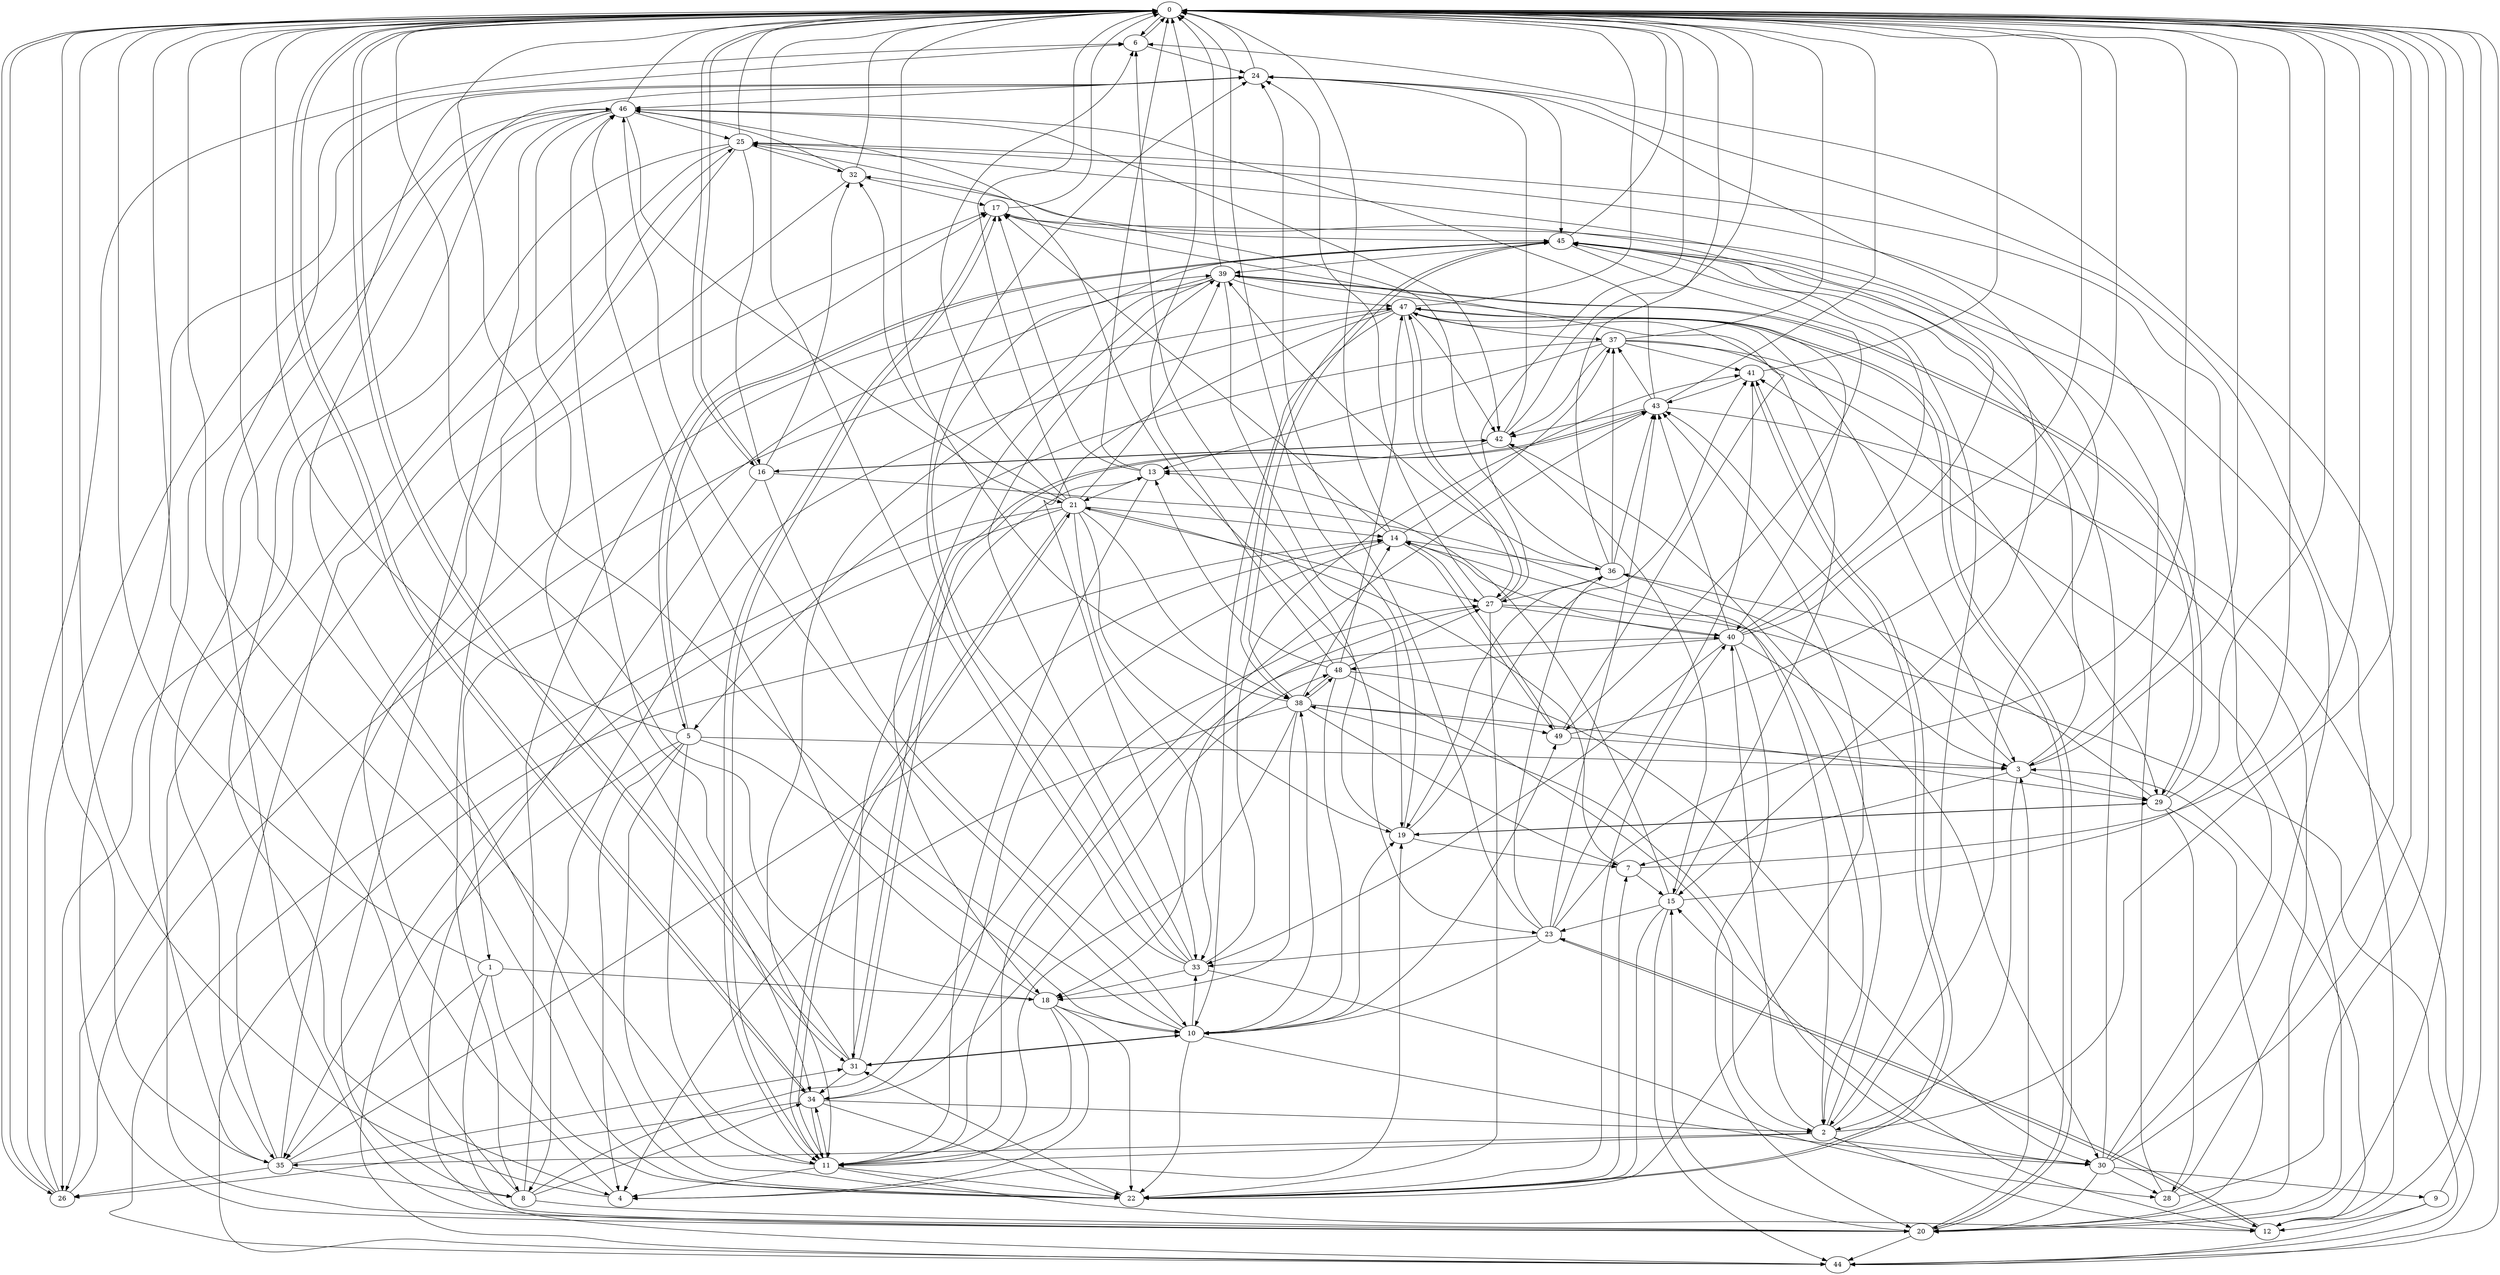 strict digraph "" {
	0	 [component_delay=3];
	6	 [component_delay=3];
	0 -> 6	 [wire_delay=1];
	16	 [component_delay=3];
	0 -> 16	 [wire_delay=1];
	26	 [component_delay=3];
	0 -> 26	 [wire_delay=1];
	31	 [component_delay=3];
	0 -> 31	 [wire_delay=1];
	34	 [component_delay=3];
	0 -> 34	 [wire_delay=1];
	1	 [component_delay=3];
	1 -> 0	 [wire_delay=1];
	18	 [component_delay=3];
	1 -> 18	 [wire_delay=1];
	22	 [component_delay=3];
	1 -> 22	 [wire_delay=1];
	35	 [component_delay=3];
	1 -> 35	 [wire_delay=1];
	44	 [component_delay=3];
	1 -> 44	 [wire_delay=1];
	2	 [component_delay=3];
	2 -> 0	 [wire_delay=1];
	11	 [component_delay=3];
	2 -> 11	 [wire_delay=1];
	12	 [component_delay=3];
	2 -> 12	 [wire_delay=1];
	24	 [component_delay=3];
	2 -> 24	 [wire_delay=1];
	30	 [component_delay=3];
	2 -> 30	 [wire_delay=1];
	2 -> 35	 [wire_delay=1];
	40	 [component_delay=3];
	2 -> 40	 [wire_delay=1];
	42	 [component_delay=3];
	2 -> 42	 [wire_delay=1];
	3	 [component_delay=3];
	3 -> 0	 [wire_delay=1];
	3 -> 2	 [wire_delay=1];
	7	 [component_delay=3];
	3 -> 7	 [wire_delay=1];
	29	 [component_delay=3];
	3 -> 29	 [wire_delay=1];
	43	 [component_delay=3];
	3 -> 43	 [wire_delay=1];
	45	 [component_delay=3];
	3 -> 45	 [wire_delay=1];
	4	 [component_delay=3];
	4 -> 0	 [wire_delay=1];
	17	 [component_delay=3];
	4 -> 17	 [wire_delay=1];
	19	 [component_delay=3];
	4 -> 19	 [wire_delay=1];
	5	 [component_delay=3];
	5 -> 0	 [wire_delay=1];
	5 -> 3	 [wire_delay=1];
	5 -> 4	 [wire_delay=1];
	10	 [component_delay=3];
	5 -> 10	 [wire_delay=1];
	5 -> 11	 [wire_delay=1];
	5 -> 22	 [wire_delay=1];
	5 -> 44	 [wire_delay=1];
	5 -> 45	 [wire_delay=1];
	6 -> 0	 [wire_delay=1];
	6 -> 24	 [wire_delay=1];
	7 -> 0	 [wire_delay=1];
	15	 [component_delay=3];
	7 -> 15	 [wire_delay=1];
	21	 [component_delay=3];
	7 -> 21	 [wire_delay=1];
	8	 [component_delay=3];
	8 -> 0	 [wire_delay=1];
	8 -> 17	 [wire_delay=1];
	20	 [component_delay=3];
	8 -> 20	 [wire_delay=1];
	27	 [component_delay=3];
	8 -> 27	 [wire_delay=1];
	8 -> 34	 [wire_delay=1];
	9	 [component_delay=3];
	9 -> 0	 [wire_delay=1];
	9 -> 12	 [wire_delay=1];
	9 -> 44	 [wire_delay=1];
	10 -> 0	 [wire_delay=1];
	10 -> 19	 [wire_delay=1];
	10 -> 22	 [wire_delay=1];
	10 -> 30	 [wire_delay=1];
	10 -> 31	 [wire_delay=1];
	33	 [component_delay=3];
	10 -> 33	 [wire_delay=1];
	38	 [component_delay=3];
	10 -> 38	 [wire_delay=1];
	46	 [component_delay=3];
	10 -> 46	 [wire_delay=1];
	49	 [component_delay=3];
	10 -> 49	 [wire_delay=1];
	11 -> 0	 [wire_delay=1];
	11 -> 4	 [wire_delay=1];
	11 -> 12	 [wire_delay=1];
	11 -> 17	 [wire_delay=1];
	11 -> 21	 [wire_delay=1];
	11 -> 22	 [wire_delay=1];
	11 -> 34	 [wire_delay=1];
	11 -> 40	 [wire_delay=1];
	11 -> 43	 [wire_delay=1];
	12 -> 0	 [wire_delay=1];
	12 -> 3	 [wire_delay=1];
	12 -> 15	 [wire_delay=1];
	23	 [component_delay=3];
	12 -> 23	 [wire_delay=1];
	13	 [component_delay=3];
	13 -> 0	 [wire_delay=1];
	13 -> 11	 [wire_delay=1];
	13 -> 17	 [wire_delay=1];
	13 -> 21	 [wire_delay=1];
	14	 [component_delay=3];
	14 -> 0	 [wire_delay=1];
	14 -> 2	 [wire_delay=1];
	14 -> 17	 [wire_delay=1];
	14 -> 34	 [wire_delay=1];
	36	 [component_delay=3];
	14 -> 36	 [wire_delay=1];
	37	 [component_delay=3];
	14 -> 37	 [wire_delay=1];
	14 -> 49	 [wire_delay=1];
	15 -> 0	 [wire_delay=1];
	15 -> 13	 [wire_delay=1];
	15 -> 22	 [wire_delay=1];
	15 -> 23	 [wire_delay=1];
	15 -> 44	 [wire_delay=1];
	47	 [component_delay=3];
	15 -> 47	 [wire_delay=1];
	16 -> 0	 [wire_delay=1];
	16 -> 2	 [wire_delay=1];
	16 -> 10	 [wire_delay=1];
	16 -> 20	 [wire_delay=1];
	32	 [component_delay=3];
	16 -> 32	 [wire_delay=1];
	16 -> 42	 [wire_delay=1];
	17 -> 0	 [wire_delay=1];
	17 -> 11	 [wire_delay=1];
	17 -> 45	 [wire_delay=1];
	18 -> 0	 [wire_delay=1];
	18 -> 4	 [wire_delay=1];
	18 -> 10	 [wire_delay=1];
	18 -> 11	 [wire_delay=1];
	18 -> 22	 [wire_delay=1];
	18 -> 46	 [wire_delay=1];
	19 -> 0	 [wire_delay=1];
	19 -> 6	 [wire_delay=1];
	19 -> 7	 [wire_delay=1];
	19 -> 29	 [wire_delay=1];
	41	 [component_delay=3];
	19 -> 41	 [wire_delay=1];
	20 -> 0	 [wire_delay=1];
	20 -> 3	 [wire_delay=1];
	20 -> 6	 [wire_delay=1];
	20 -> 15	 [wire_delay=1];
	20 -> 24	 [wire_delay=1];
	20 -> 41	 [wire_delay=1];
	20 -> 44	 [wire_delay=1];
	20 -> 47	 [wire_delay=1];
	21 -> 0	 [wire_delay=1];
	21 -> 6	 [wire_delay=1];
	21 -> 11	 [wire_delay=1];
	21 -> 14	 [wire_delay=1];
	21 -> 19	 [wire_delay=1];
	21 -> 27	 [wire_delay=1];
	21 -> 32	 [wire_delay=1];
	21 -> 33	 [wire_delay=1];
	21 -> 35	 [wire_delay=1];
	21 -> 38	 [wire_delay=1];
	39	 [component_delay=3];
	21 -> 39	 [wire_delay=1];
	21 -> 44	 [wire_delay=1];
	22 -> 0	 [wire_delay=1];
	22 -> 7	 [wire_delay=1];
	22 -> 24	 [wire_delay=1];
	22 -> 31	 [wire_delay=1];
	22 -> 40	 [wire_delay=1];
	22 -> 41	 [wire_delay=1];
	22 -> 43	 [wire_delay=1];
	23 -> 0	 [wire_delay=1];
	23 -> 10	 [wire_delay=1];
	23 -> 12	 [wire_delay=1];
	23 -> 24	 [wire_delay=1];
	23 -> 33	 [wire_delay=1];
	23 -> 36	 [wire_delay=1];
	23 -> 41	 [wire_delay=1];
	23 -> 43	 [wire_delay=1];
	24 -> 0	 [wire_delay=1];
	24 -> 12	 [wire_delay=1];
	24 -> 35	 [wire_delay=1];
	24 -> 45	 [wire_delay=1];
	24 -> 46	 [wire_delay=1];
	25	 [component_delay=3];
	25 -> 0	 [wire_delay=1];
	25 -> 3	 [wire_delay=1];
	25 -> 8	 [wire_delay=1];
	25 -> 15	 [wire_delay=1];
	25 -> 16	 [wire_delay=1];
	25 -> 20	 [wire_delay=1];
	25 -> 26	 [wire_delay=1];
	25 -> 32	 [wire_delay=1];
	26 -> 0	 [wire_delay=1];
	26 -> 6	 [wire_delay=1];
	26 -> 46	 [wire_delay=1];
	26 -> 47	 [wire_delay=1];
	27 -> 0	 [wire_delay=1];
	27 -> 18	 [wire_delay=1];
	27 -> 22	 [wire_delay=1];
	27 -> 24	 [wire_delay=1];
	27 -> 40	 [wire_delay=1];
	27 -> 44	 [wire_delay=1];
	27 -> 47	 [wire_delay=1];
	28	 [component_delay=3];
	28 -> 0	 [wire_delay=1];
	28 -> 6	 [wire_delay=1];
	28 -> 45	 [wire_delay=1];
	29 -> 0	 [wire_delay=1];
	29 -> 19	 [wire_delay=1];
	29 -> 20	 [wire_delay=1];
	29 -> 28	 [wire_delay=1];
	29 -> 36	 [wire_delay=1];
	29 -> 39	 [wire_delay=1];
	30 -> 0	 [wire_delay=1];
	30 -> 9	 [wire_delay=1];
	30 -> 17	 [wire_delay=1];
	30 -> 20	 [wire_delay=1];
	30 -> 25	 [wire_delay=1];
	30 -> 28	 [wire_delay=1];
	30 -> 38	 [wire_delay=1];
	30 -> 45	 [wire_delay=1];
	31 -> 0	 [wire_delay=1];
	31 -> 10	 [wire_delay=1];
	31 -> 13	 [wire_delay=1];
	31 -> 34	 [wire_delay=1];
	31 -> 43	 [wire_delay=1];
	31 -> 46	 [wire_delay=1];
	32 -> 0	 [wire_delay=1];
	32 -> 17	 [wire_delay=1];
	32 -> 26	 [wire_delay=1];
	32 -> 46	 [wire_delay=1];
	33 -> 0	 [wire_delay=1];
	33 -> 18	 [wire_delay=1];
	33 -> 24	 [wire_delay=1];
	33 -> 28	 [wire_delay=1];
	33 -> 39	 [wire_delay=1];
	33 -> 41	 [wire_delay=1];
	33 -> 45	 [wire_delay=1];
	34 -> 0	 [wire_delay=1];
	34 -> 2	 [wire_delay=1];
	34 -> 11	 [wire_delay=1];
	34 -> 22	 [wire_delay=1];
	34 -> 26	 [wire_delay=1];
	48	 [component_delay=3];
	34 -> 48	 [wire_delay=1];
	35 -> 0	 [wire_delay=1];
	35 -> 8	 [wire_delay=1];
	35 -> 14	 [wire_delay=1];
	35 -> 25	 [wire_delay=1];
	35 -> 26	 [wire_delay=1];
	35 -> 31	 [wire_delay=1];
	35 -> 39	 [wire_delay=1];
	36 -> 0	 [wire_delay=1];
	36 -> 3	 [wire_delay=1];
	36 -> 19	 [wire_delay=1];
	36 -> 25	 [wire_delay=1];
	36 -> 27	 [wire_delay=1];
	36 -> 37	 [wire_delay=1];
	36 -> 39	 [wire_delay=1];
	36 -> 43	 [wire_delay=1];
	37 -> 0	 [wire_delay=1];
	37 -> 5	 [wire_delay=1];
	37 -> 13	 [wire_delay=1];
	37 -> 20	 [wire_delay=1];
	37 -> 29	 [wire_delay=1];
	37 -> 41	 [wire_delay=1];
	37 -> 42	 [wire_delay=1];
	38 -> 0	 [wire_delay=1];
	38 -> 4	 [wire_delay=1];
	38 -> 7	 [wire_delay=1];
	38 -> 11	 [wire_delay=1];
	38 -> 14	 [wire_delay=1];
	38 -> 18	 [wire_delay=1];
	38 -> 29	 [wire_delay=1];
	38 -> 45	 [wire_delay=1];
	38 -> 48	 [wire_delay=1];
	38 -> 49	 [wire_delay=1];
	39 -> 0	 [wire_delay=1];
	39 -> 1	 [wire_delay=1];
	39 -> 11	 [wire_delay=1];
	39 -> 18	 [wire_delay=1];
	39 -> 19	 [wire_delay=1];
	39 -> 29	 [wire_delay=1];
	39 -> 40	 [wire_delay=1];
	39 -> 47	 [wire_delay=1];
	40 -> 0	 [wire_delay=1];
	40 -> 14	 [wire_delay=1];
	40 -> 20	 [wire_delay=1];
	40 -> 30	 [wire_delay=1];
	40 -> 32	 [wire_delay=1];
	40 -> 33	 [wire_delay=1];
	40 -> 43	 [wire_delay=1];
	40 -> 45	 [wire_delay=1];
	40 -> 48	 [wire_delay=1];
	41 -> 0	 [wire_delay=1];
	41 -> 22	 [wire_delay=1];
	41 -> 43	 [wire_delay=1];
	42 -> 0	 [wire_delay=1];
	42 -> 13	 [wire_delay=1];
	42 -> 15	 [wire_delay=1];
	42 -> 16	 [wire_delay=1];
	42 -> 24	 [wire_delay=1];
	43 -> 0	 [wire_delay=1];
	43 -> 31	 [wire_delay=1];
	43 -> 37	 [wire_delay=1];
	43 -> 42	 [wire_delay=1];
	43 -> 44	 [wire_delay=1];
	43 -> 46	 [wire_delay=1];
	44 -> 0	 [wire_delay=1];
	44 -> 14	 [wire_delay=1];
	45 -> 0	 [wire_delay=1];
	45 -> 2	 [wire_delay=1];
	45 -> 5	 [wire_delay=1];
	45 -> 38	 [wire_delay=1];
	45 -> 39	 [wire_delay=1];
	45 -> 49	 [wire_delay=1];
	46 -> 0	 [wire_delay=1];
	46 -> 4	 [wire_delay=1];
	46 -> 8	 [wire_delay=1];
	46 -> 21	 [wire_delay=1];
	46 -> 23	 [wire_delay=1];
	46 -> 25	 [wire_delay=1];
	46 -> 34	 [wire_delay=1];
	46 -> 35	 [wire_delay=1];
	46 -> 42	 [wire_delay=1];
	47 -> 0	 [wire_delay=1];
	47 -> 3	 [wire_delay=1];
	47 -> 8	 [wire_delay=1];
	47 -> 10	 [wire_delay=1];
	47 -> 20	 [wire_delay=1];
	47 -> 27	 [wire_delay=1];
	47 -> 33	 [wire_delay=1];
	47 -> 37	 [wire_delay=1];
	47 -> 42	 [wire_delay=1];
	48 -> 0	 [wire_delay=1];
	48 -> 2	 [wire_delay=1];
	48 -> 10	 [wire_delay=1];
	48 -> 13	 [wire_delay=1];
	48 -> 27	 [wire_delay=1];
	48 -> 30	 [wire_delay=1];
	48 -> 38	 [wire_delay=1];
	48 -> 47	 [wire_delay=1];
	49 -> 0	 [wire_delay=1];
	49 -> 3	 [wire_delay=1];
	49 -> 14	 [wire_delay=1];
	49 -> 17	 [wire_delay=1];
}
